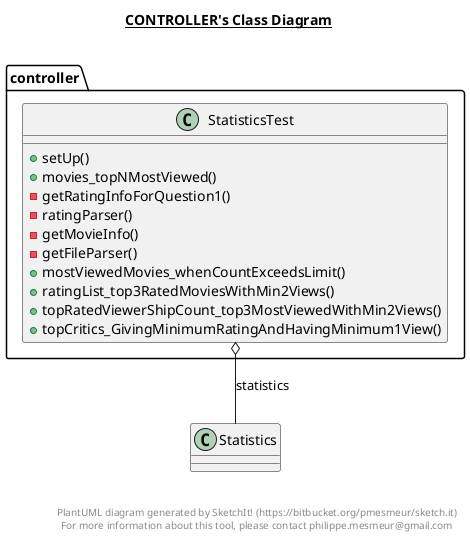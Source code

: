 @startuml

title __CONTROLLER's Class Diagram__\n

  package controller {
    class StatisticsTest {
        + setUp()
        + movies_topNMostViewed()
        - getRatingInfoForQuestion1()
        - ratingParser()
        - getMovieInfo()
        - getFileParser()
        + mostViewedMovies_whenCountExceedsLimit()
        + ratingList_top3RatedMoviesWithMin2Views()
        + topRatedViewerShipCount_top3MostViewedWithMin2Views()
        + topCritics_GivingMinimumRatingAndHavingMinimum1View()
    }
  }
  

  StatisticsTest o-- Statistics : statistics


right footer


PlantUML diagram generated by SketchIt! (https://bitbucket.org/pmesmeur/sketch.it)
For more information about this tool, please contact philippe.mesmeur@gmail.com
endfooter

@enduml
